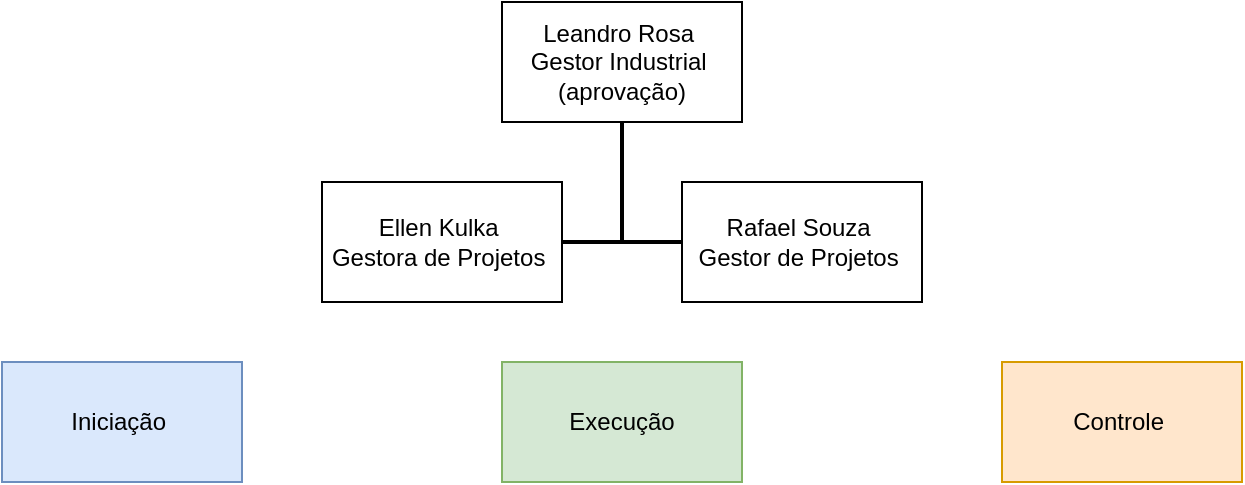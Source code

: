<mxfile version="23.1.6" type="github">
  <diagram name="Página-1" id="6uS0WetJ5J6ZwX3IwLx4">
    <mxGraphModel dx="1434" dy="790" grid="1" gridSize="10" guides="1" tooltips="1" connect="1" arrows="1" fold="1" page="1" pageScale="1" pageWidth="827" pageHeight="1169" math="0" shadow="0">
      <root>
        <mxCell id="0" />
        <mxCell id="1" parent="0" />
        <mxCell id="vAH9-JgrMwi1qmQs-AQU-1" value="&lt;font style=&quot;vertical-align: inherit;&quot;&gt;&lt;font style=&quot;vertical-align: inherit;&quot;&gt;Ellen Kulka&amp;nbsp;&lt;br&gt;Gestora de Projetos&amp;nbsp;&lt;br&gt;&lt;/font&gt;&lt;/font&gt;" style="rounded=0;whiteSpace=wrap;html=1;" vertex="1" parent="1">
          <mxGeometry x="280" y="120" width="120" height="60" as="geometry" />
        </mxCell>
        <mxCell id="vAH9-JgrMwi1qmQs-AQU-2" value="&lt;font style=&quot;vertical-align: inherit;&quot;&gt;&lt;font style=&quot;vertical-align: inherit;&quot;&gt;Rafael Souza&amp;nbsp;&lt;br&gt;Gestor de Projetos&amp;nbsp;&lt;br&gt;&lt;/font&gt;&lt;/font&gt;" style="rounded=0;whiteSpace=wrap;html=1;" vertex="1" parent="1">
          <mxGeometry x="460" y="120" width="120" height="60" as="geometry" />
        </mxCell>
        <mxCell id="vAH9-JgrMwi1qmQs-AQU-4" value="" style="line;strokeWidth=2;html=1;" vertex="1" parent="1">
          <mxGeometry x="400" y="145" width="60" height="10" as="geometry" />
        </mxCell>
        <mxCell id="ya2Us7TS8DltyS4jlQr1-1" value="Leandro Rosa&amp;nbsp;&lt;br&gt;Gestor Industrial&amp;nbsp;&lt;br&gt;(aprovação)" style="rounded=0;whiteSpace=wrap;html=1;" vertex="1" parent="1">
          <mxGeometry x="370" y="30" width="120" height="60" as="geometry" />
        </mxCell>
        <mxCell id="ya2Us7TS8DltyS4jlQr1-3" value="" style="line;strokeWidth=2;direction=south;html=1;" vertex="1" parent="1">
          <mxGeometry x="425" y="90" width="10" height="60" as="geometry" />
        </mxCell>
        <mxCell id="ya2Us7TS8DltyS4jlQr1-4" value="Iniciação&amp;nbsp;" style="rounded=0;whiteSpace=wrap;html=1;fillColor=#dae8fc;strokeColor=#6c8ebf;" vertex="1" parent="1">
          <mxGeometry x="120" y="210" width="120" height="60" as="geometry" />
        </mxCell>
        <mxCell id="ya2Us7TS8DltyS4jlQr1-5" value="Execução" style="rounded=0;whiteSpace=wrap;html=1;fillColor=#d5e8d4;strokeColor=#82b366;" vertex="1" parent="1">
          <mxGeometry x="370" y="210" width="120" height="60" as="geometry" />
        </mxCell>
        <mxCell id="ya2Us7TS8DltyS4jlQr1-6" value="Controle&amp;nbsp;" style="rounded=0;whiteSpace=wrap;html=1;fillColor=#ffe6cc;strokeColor=#d79b00;" vertex="1" parent="1">
          <mxGeometry x="620" y="210" width="120" height="60" as="geometry" />
        </mxCell>
      </root>
    </mxGraphModel>
  </diagram>
</mxfile>
